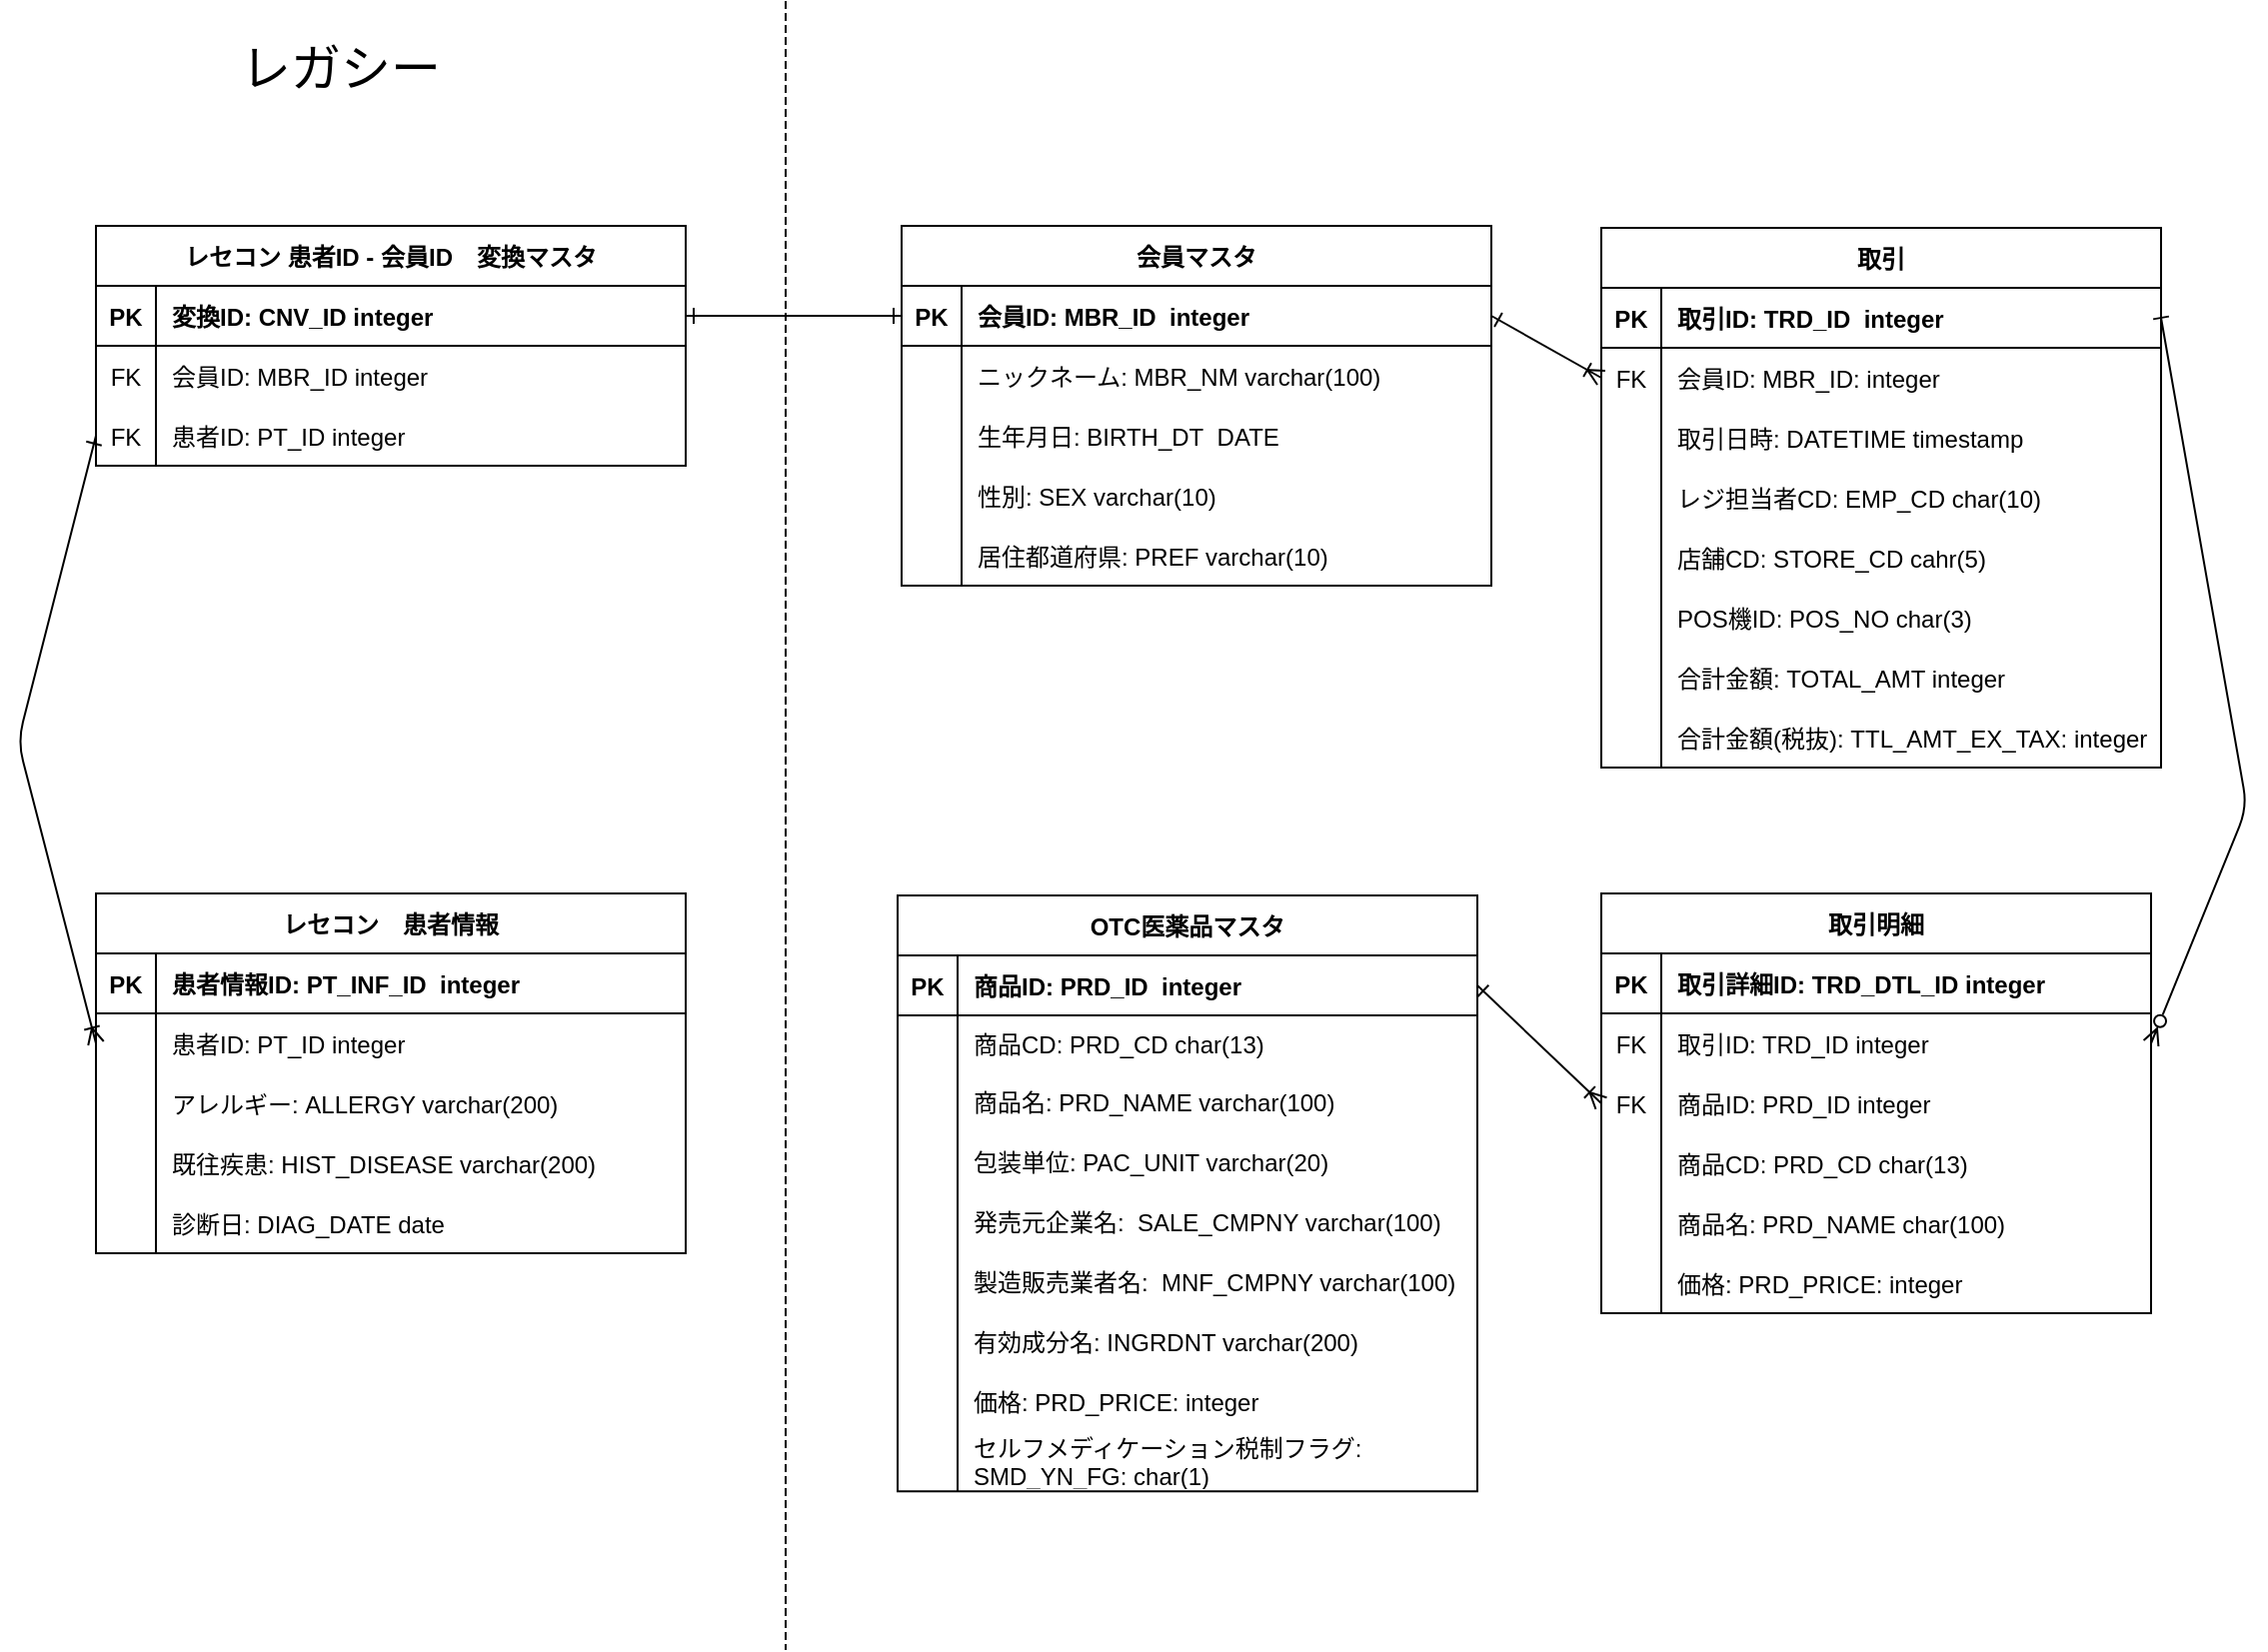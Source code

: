 <mxfile>
    <diagram id="PlhH3RMlu0XNPVwrK9qV" name="ER図">
        <mxGraphModel dx="1130" dy="776" grid="0" gridSize="10" guides="1" tooltips="1" connect="1" arrows="1" fold="1" page="1" pageScale="1" pageWidth="1169" pageHeight="827" background="none" math="0" shadow="0">
            <root>
                <mxCell id="0"/>
                <mxCell id="1" parent="0"/>
                <mxCell id="qXUN7F405TC24L3E_teb-355" value="会員マスタ" style="shape=table;startSize=30;container=1;collapsible=1;childLayout=tableLayout;fixedRows=1;rowLines=0;fontStyle=1;align=center;resizeLast=1;" parent="1" vertex="1">
                    <mxGeometry x="466" y="112" width="295" height="180" as="geometry"/>
                </mxCell>
                <mxCell id="qXUN7F405TC24L3E_teb-356" value="" style="shape=tableRow;horizontal=0;startSize=0;swimlaneHead=0;swimlaneBody=0;fillColor=none;collapsible=0;dropTarget=0;points=[[0,0.5],[1,0.5]];portConstraint=eastwest;top=0;left=0;right=0;bottom=1;" parent="qXUN7F405TC24L3E_teb-355" vertex="1">
                    <mxGeometry y="30" width="295" height="30" as="geometry"/>
                </mxCell>
                <mxCell id="qXUN7F405TC24L3E_teb-357" value="PK" style="shape=partialRectangle;connectable=0;fillColor=none;top=0;left=0;bottom=0;right=0;fontStyle=1;overflow=hidden;" parent="qXUN7F405TC24L3E_teb-356" vertex="1">
                    <mxGeometry width="30" height="30" as="geometry">
                        <mxRectangle width="30" height="30" as="alternateBounds"/>
                    </mxGeometry>
                </mxCell>
                <mxCell id="qXUN7F405TC24L3E_teb-358" value="会員ID: MBR_ID  integer" style="shape=partialRectangle;connectable=0;fillColor=none;top=0;left=0;bottom=0;right=0;align=left;spacingLeft=6;fontStyle=1;overflow=hidden;" parent="qXUN7F405TC24L3E_teb-356" vertex="1">
                    <mxGeometry x="30" width="265" height="30" as="geometry">
                        <mxRectangle width="265" height="30" as="alternateBounds"/>
                    </mxGeometry>
                </mxCell>
                <mxCell id="qXUN7F405TC24L3E_teb-359" value="" style="shape=tableRow;horizontal=0;startSize=0;swimlaneHead=0;swimlaneBody=0;fillColor=none;collapsible=0;dropTarget=0;points=[[0,0.5],[1,0.5]];portConstraint=eastwest;top=0;left=0;right=0;bottom=0;" parent="qXUN7F405TC24L3E_teb-355" vertex="1">
                    <mxGeometry y="60" width="295" height="30" as="geometry"/>
                </mxCell>
                <mxCell id="qXUN7F405TC24L3E_teb-360" value="" style="shape=partialRectangle;connectable=0;fillColor=none;top=0;left=0;bottom=0;right=0;editable=1;overflow=hidden;" parent="qXUN7F405TC24L3E_teb-359" vertex="1">
                    <mxGeometry width="30" height="30" as="geometry">
                        <mxRectangle width="30" height="30" as="alternateBounds"/>
                    </mxGeometry>
                </mxCell>
                <mxCell id="qXUN7F405TC24L3E_teb-361" value="ニックネーム: MBR_NM varchar(100)" style="shape=partialRectangle;connectable=0;fillColor=none;top=0;left=0;bottom=0;right=0;align=left;spacingLeft=6;overflow=hidden;" parent="qXUN7F405TC24L3E_teb-359" vertex="1">
                    <mxGeometry x="30" width="265" height="30" as="geometry">
                        <mxRectangle width="265" height="30" as="alternateBounds"/>
                    </mxGeometry>
                </mxCell>
                <mxCell id="qXUN7F405TC24L3E_teb-362" value="" style="shape=tableRow;horizontal=0;startSize=0;swimlaneHead=0;swimlaneBody=0;fillColor=none;collapsible=0;dropTarget=0;points=[[0,0.5],[1,0.5]];portConstraint=eastwest;top=0;left=0;right=0;bottom=0;" parent="qXUN7F405TC24L3E_teb-355" vertex="1">
                    <mxGeometry y="90" width="295" height="30" as="geometry"/>
                </mxCell>
                <mxCell id="qXUN7F405TC24L3E_teb-363" value="" style="shape=partialRectangle;connectable=0;fillColor=none;top=0;left=0;bottom=0;right=0;editable=1;overflow=hidden;" parent="qXUN7F405TC24L3E_teb-362" vertex="1">
                    <mxGeometry width="30" height="30" as="geometry">
                        <mxRectangle width="30" height="30" as="alternateBounds"/>
                    </mxGeometry>
                </mxCell>
                <mxCell id="qXUN7F405TC24L3E_teb-364" value="生年月日: BIRTH_DT  DATE" style="shape=partialRectangle;connectable=0;fillColor=none;top=0;left=0;bottom=0;right=0;align=left;spacingLeft=6;overflow=hidden;" parent="qXUN7F405TC24L3E_teb-362" vertex="1">
                    <mxGeometry x="30" width="265" height="30" as="geometry">
                        <mxRectangle width="265" height="30" as="alternateBounds"/>
                    </mxGeometry>
                </mxCell>
                <mxCell id="qXUN7F405TC24L3E_teb-365" value="" style="shape=tableRow;horizontal=0;startSize=0;swimlaneHead=0;swimlaneBody=0;fillColor=none;collapsible=0;dropTarget=0;points=[[0,0.5],[1,0.5]];portConstraint=eastwest;top=0;left=0;right=0;bottom=0;" parent="qXUN7F405TC24L3E_teb-355" vertex="1">
                    <mxGeometry y="120" width="295" height="30" as="geometry"/>
                </mxCell>
                <mxCell id="qXUN7F405TC24L3E_teb-366" value="" style="shape=partialRectangle;connectable=0;fillColor=none;top=0;left=0;bottom=0;right=0;editable=1;overflow=hidden;" parent="qXUN7F405TC24L3E_teb-365" vertex="1">
                    <mxGeometry width="30" height="30" as="geometry">
                        <mxRectangle width="30" height="30" as="alternateBounds"/>
                    </mxGeometry>
                </mxCell>
                <mxCell id="qXUN7F405TC24L3E_teb-367" value="性別: SEX varchar(10)" style="shape=partialRectangle;connectable=0;fillColor=none;top=0;left=0;bottom=0;right=0;align=left;spacingLeft=6;overflow=hidden;" parent="qXUN7F405TC24L3E_teb-365" vertex="1">
                    <mxGeometry x="30" width="265" height="30" as="geometry">
                        <mxRectangle width="265" height="30" as="alternateBounds"/>
                    </mxGeometry>
                </mxCell>
                <mxCell id="qXUN7F405TC24L3E_teb-368" value="" style="shape=tableRow;horizontal=0;startSize=0;swimlaneHead=0;swimlaneBody=0;fillColor=none;collapsible=0;dropTarget=0;points=[[0,0.5],[1,0.5]];portConstraint=eastwest;top=0;left=0;right=0;bottom=0;" parent="qXUN7F405TC24L3E_teb-355" vertex="1">
                    <mxGeometry y="150" width="295" height="30" as="geometry"/>
                </mxCell>
                <mxCell id="qXUN7F405TC24L3E_teb-369" value="" style="shape=partialRectangle;connectable=0;fillColor=none;top=0;left=0;bottom=0;right=0;editable=1;overflow=hidden;" parent="qXUN7F405TC24L3E_teb-368" vertex="1">
                    <mxGeometry width="30" height="30" as="geometry">
                        <mxRectangle width="30" height="30" as="alternateBounds"/>
                    </mxGeometry>
                </mxCell>
                <mxCell id="qXUN7F405TC24L3E_teb-370" value="居住都道府県: PREF varchar(10)" style="shape=partialRectangle;connectable=0;fillColor=none;top=0;left=0;bottom=0;right=0;align=left;spacingLeft=6;overflow=hidden;" parent="qXUN7F405TC24L3E_teb-368" vertex="1">
                    <mxGeometry x="30" width="265" height="30" as="geometry">
                        <mxRectangle width="265" height="30" as="alternateBounds"/>
                    </mxGeometry>
                </mxCell>
                <mxCell id="qXUN7F405TC24L3E_teb-377" value="OTC医薬品マスタ" style="shape=table;startSize=30;container=1;collapsible=1;childLayout=tableLayout;fixedRows=1;rowLines=0;fontStyle=1;align=center;resizeLast=1;" parent="1" vertex="1">
                    <mxGeometry x="464" y="447" width="290" height="298.16" as="geometry"/>
                </mxCell>
                <mxCell id="qXUN7F405TC24L3E_teb-378" value="" style="shape=tableRow;horizontal=0;startSize=0;swimlaneHead=0;swimlaneBody=0;fillColor=none;collapsible=0;dropTarget=0;points=[[0,0.5],[1,0.5]];portConstraint=eastwest;top=0;left=0;right=0;bottom=1;" parent="qXUN7F405TC24L3E_teb-377" vertex="1">
                    <mxGeometry y="30" width="290" height="30" as="geometry"/>
                </mxCell>
                <mxCell id="qXUN7F405TC24L3E_teb-379" value="PK" style="shape=partialRectangle;connectable=0;fillColor=none;top=0;left=0;bottom=0;right=0;fontStyle=1;overflow=hidden;" parent="qXUN7F405TC24L3E_teb-378" vertex="1">
                    <mxGeometry width="30" height="30" as="geometry">
                        <mxRectangle width="30" height="30" as="alternateBounds"/>
                    </mxGeometry>
                </mxCell>
                <mxCell id="qXUN7F405TC24L3E_teb-380" value="商品ID: PRD_ID  integer " style="shape=partialRectangle;connectable=0;fillColor=none;top=0;left=0;bottom=0;right=0;align=left;spacingLeft=6;fontStyle=1;overflow=hidden;" parent="qXUN7F405TC24L3E_teb-378" vertex="1">
                    <mxGeometry x="30" width="260" height="30" as="geometry">
                        <mxRectangle width="260" height="30" as="alternateBounds"/>
                    </mxGeometry>
                </mxCell>
                <mxCell id="qXUN7F405TC24L3E_teb-381" value="" style="shape=tableRow;horizontal=0;startSize=0;swimlaneHead=0;swimlaneBody=0;fillColor=none;collapsible=0;dropTarget=0;points=[[0,0.5],[1,0.5]];portConstraint=eastwest;top=0;left=0;right=0;bottom=0;" parent="qXUN7F405TC24L3E_teb-377" vertex="1">
                    <mxGeometry y="60" width="290" height="28" as="geometry"/>
                </mxCell>
                <mxCell id="qXUN7F405TC24L3E_teb-382" value="" style="shape=partialRectangle;connectable=0;fillColor=none;top=0;left=0;bottom=0;right=0;editable=1;overflow=hidden;" parent="qXUN7F405TC24L3E_teb-381" vertex="1">
                    <mxGeometry width="30" height="28" as="geometry">
                        <mxRectangle width="30" height="28" as="alternateBounds"/>
                    </mxGeometry>
                </mxCell>
                <mxCell id="qXUN7F405TC24L3E_teb-383" value="商品CD: PRD_CD char(13)  " style="shape=partialRectangle;connectable=0;fillColor=none;top=0;left=0;bottom=0;right=0;align=left;spacingLeft=6;overflow=hidden;" parent="qXUN7F405TC24L3E_teb-381" vertex="1">
                    <mxGeometry x="30" width="260" height="28" as="geometry">
                        <mxRectangle width="260" height="28" as="alternateBounds"/>
                    </mxGeometry>
                </mxCell>
                <mxCell id="qXUN7F405TC24L3E_teb-384" value="" style="shape=tableRow;horizontal=0;startSize=0;swimlaneHead=0;swimlaneBody=0;fillColor=none;collapsible=0;dropTarget=0;points=[[0,0.5],[1,0.5]];portConstraint=eastwest;top=0;left=0;right=0;bottom=0;" parent="qXUN7F405TC24L3E_teb-377" vertex="1">
                    <mxGeometry y="88" width="290" height="30" as="geometry"/>
                </mxCell>
                <mxCell id="qXUN7F405TC24L3E_teb-385" value="" style="shape=partialRectangle;connectable=0;fillColor=none;top=0;left=0;bottom=0;right=0;editable=1;overflow=hidden;" parent="qXUN7F405TC24L3E_teb-384" vertex="1">
                    <mxGeometry width="30" height="30" as="geometry">
                        <mxRectangle width="30" height="30" as="alternateBounds"/>
                    </mxGeometry>
                </mxCell>
                <mxCell id="qXUN7F405TC24L3E_teb-386" value="商品名: PRD_NAME varchar(100)" style="shape=partialRectangle;connectable=0;fillColor=none;top=0;left=0;bottom=0;right=0;align=left;spacingLeft=6;overflow=hidden;" parent="qXUN7F405TC24L3E_teb-384" vertex="1">
                    <mxGeometry x="30" width="260" height="30" as="geometry">
                        <mxRectangle width="260" height="30" as="alternateBounds"/>
                    </mxGeometry>
                </mxCell>
                <mxCell id="qXUN7F405TC24L3E_teb-387" value="" style="shape=tableRow;horizontal=0;startSize=0;swimlaneHead=0;swimlaneBody=0;fillColor=none;collapsible=0;dropTarget=0;points=[[0,0.5],[1,0.5]];portConstraint=eastwest;top=0;left=0;right=0;bottom=0;" parent="qXUN7F405TC24L3E_teb-377" vertex="1">
                    <mxGeometry y="118" width="290" height="30" as="geometry"/>
                </mxCell>
                <mxCell id="qXUN7F405TC24L3E_teb-388" value="" style="shape=partialRectangle;connectable=0;fillColor=none;top=0;left=0;bottom=0;right=0;editable=1;overflow=hidden;" parent="qXUN7F405TC24L3E_teb-387" vertex="1">
                    <mxGeometry width="30" height="30" as="geometry">
                        <mxRectangle width="30" height="30" as="alternateBounds"/>
                    </mxGeometry>
                </mxCell>
                <mxCell id="qXUN7F405TC24L3E_teb-389" value="包装単位: PAC_UNIT varchar(20)" style="shape=partialRectangle;connectable=0;fillColor=none;top=0;left=0;bottom=0;right=0;align=left;spacingLeft=6;overflow=hidden;" parent="qXUN7F405TC24L3E_teb-387" vertex="1">
                    <mxGeometry x="30" width="260" height="30" as="geometry">
                        <mxRectangle width="260" height="30" as="alternateBounds"/>
                    </mxGeometry>
                </mxCell>
                <mxCell id="qXUN7F405TC24L3E_teb-390" value="" style="shape=tableRow;horizontal=0;startSize=0;swimlaneHead=0;swimlaneBody=0;fillColor=none;collapsible=0;dropTarget=0;points=[[0,0.5],[1,0.5]];portConstraint=eastwest;top=0;left=0;right=0;bottom=0;" parent="qXUN7F405TC24L3E_teb-377" vertex="1">
                    <mxGeometry y="148" width="290" height="30" as="geometry"/>
                </mxCell>
                <mxCell id="qXUN7F405TC24L3E_teb-391" value="" style="shape=partialRectangle;connectable=0;fillColor=none;top=0;left=0;bottom=0;right=0;editable=1;overflow=hidden;" parent="qXUN7F405TC24L3E_teb-390" vertex="1">
                    <mxGeometry width="30" height="30" as="geometry">
                        <mxRectangle width="30" height="30" as="alternateBounds"/>
                    </mxGeometry>
                </mxCell>
                <mxCell id="qXUN7F405TC24L3E_teb-392" value="発売元企業名:  SALE_CMPNY varchar(100)" style="shape=partialRectangle;connectable=0;fillColor=none;top=0;left=0;bottom=0;right=0;align=left;spacingLeft=6;overflow=hidden;" parent="qXUN7F405TC24L3E_teb-390" vertex="1">
                    <mxGeometry x="30" width="260" height="30" as="geometry">
                        <mxRectangle width="260" height="30" as="alternateBounds"/>
                    </mxGeometry>
                </mxCell>
                <mxCell id="qXUN7F405TC24L3E_teb-393" value="" style="shape=tableRow;horizontal=0;startSize=0;swimlaneHead=0;swimlaneBody=0;fillColor=none;collapsible=0;dropTarget=0;points=[[0,0.5],[1,0.5]];portConstraint=eastwest;top=0;left=0;right=0;bottom=0;" parent="qXUN7F405TC24L3E_teb-377" vertex="1">
                    <mxGeometry y="178" width="290" height="30" as="geometry"/>
                </mxCell>
                <mxCell id="qXUN7F405TC24L3E_teb-394" value="" style="shape=partialRectangle;connectable=0;fillColor=none;top=0;left=0;bottom=0;right=0;editable=1;overflow=hidden;" parent="qXUN7F405TC24L3E_teb-393" vertex="1">
                    <mxGeometry width="30" height="30" as="geometry">
                        <mxRectangle width="30" height="30" as="alternateBounds"/>
                    </mxGeometry>
                </mxCell>
                <mxCell id="qXUN7F405TC24L3E_teb-395" value="製造販売業者名:  MNF_CMPNY varchar(100)" style="shape=partialRectangle;connectable=0;fillColor=none;top=0;left=0;bottom=0;right=0;align=left;spacingLeft=6;overflow=hidden;" parent="qXUN7F405TC24L3E_teb-393" vertex="1">
                    <mxGeometry x="30" width="260" height="30" as="geometry">
                        <mxRectangle width="260" height="30" as="alternateBounds"/>
                    </mxGeometry>
                </mxCell>
                <mxCell id="qXUN7F405TC24L3E_teb-396" value="" style="shape=tableRow;horizontal=0;startSize=0;swimlaneHead=0;swimlaneBody=0;fillColor=none;collapsible=0;dropTarget=0;points=[[0,0.5],[1,0.5]];portConstraint=eastwest;top=0;left=0;right=0;bottom=0;" parent="qXUN7F405TC24L3E_teb-377" vertex="1">
                    <mxGeometry y="208" width="290" height="30" as="geometry"/>
                </mxCell>
                <mxCell id="qXUN7F405TC24L3E_teb-397" value="" style="shape=partialRectangle;connectable=0;fillColor=none;top=0;left=0;bottom=0;right=0;editable=1;overflow=hidden;" parent="qXUN7F405TC24L3E_teb-396" vertex="1">
                    <mxGeometry width="30" height="30" as="geometry">
                        <mxRectangle width="30" height="30" as="alternateBounds"/>
                    </mxGeometry>
                </mxCell>
                <mxCell id="qXUN7F405TC24L3E_teb-398" value="有効成分名: INGRDNT varchar(200)" style="shape=partialRectangle;connectable=0;fillColor=none;top=0;left=0;bottom=0;right=0;align=left;spacingLeft=6;overflow=hidden;" parent="qXUN7F405TC24L3E_teb-396" vertex="1">
                    <mxGeometry x="30" width="260" height="30" as="geometry">
                        <mxRectangle width="260" height="30" as="alternateBounds"/>
                    </mxGeometry>
                </mxCell>
                <mxCell id="qXUN7F405TC24L3E_teb-399" value="" style="shape=tableRow;horizontal=0;startSize=0;swimlaneHead=0;swimlaneBody=0;fillColor=none;collapsible=0;dropTarget=0;points=[[0,0.5],[1,0.5]];portConstraint=eastwest;top=0;left=0;right=0;bottom=0;" parent="qXUN7F405TC24L3E_teb-377" vertex="1">
                    <mxGeometry y="238" width="290" height="30" as="geometry"/>
                </mxCell>
                <mxCell id="qXUN7F405TC24L3E_teb-400" value="" style="shape=partialRectangle;connectable=0;fillColor=none;top=0;left=0;bottom=0;right=0;editable=1;overflow=hidden;" parent="qXUN7F405TC24L3E_teb-399" vertex="1">
                    <mxGeometry width="30" height="30" as="geometry">
                        <mxRectangle width="30" height="30" as="alternateBounds"/>
                    </mxGeometry>
                </mxCell>
                <mxCell id="qXUN7F405TC24L3E_teb-401" value="価格: PRD_PRICE: integer" style="shape=partialRectangle;connectable=0;fillColor=none;top=0;left=0;bottom=0;right=0;align=left;spacingLeft=6;overflow=hidden;" parent="qXUN7F405TC24L3E_teb-399" vertex="1">
                    <mxGeometry x="30" width="260" height="30" as="geometry">
                        <mxRectangle width="260" height="30" as="alternateBounds"/>
                    </mxGeometry>
                </mxCell>
                <mxCell id="qXUN7F405TC24L3E_teb-402" value="" style="shape=tableRow;horizontal=0;startSize=0;swimlaneHead=0;swimlaneBody=0;fillColor=none;collapsible=0;dropTarget=0;points=[[0,0.5],[1,0.5]];portConstraint=eastwest;top=0;left=0;right=0;bottom=0;" parent="qXUN7F405TC24L3E_teb-377" vertex="1">
                    <mxGeometry y="268" width="290" height="30" as="geometry"/>
                </mxCell>
                <mxCell id="qXUN7F405TC24L3E_teb-403" value="" style="shape=partialRectangle;connectable=0;fillColor=none;top=0;left=0;bottom=0;right=0;editable=1;overflow=hidden;" parent="qXUN7F405TC24L3E_teb-402" vertex="1">
                    <mxGeometry width="30" height="30" as="geometry">
                        <mxRectangle width="30" height="30" as="alternateBounds"/>
                    </mxGeometry>
                </mxCell>
                <mxCell id="qXUN7F405TC24L3E_teb-404" value="セルフメディケーション税制フラグ:&#10;SMD_YN_FG: char(1)" style="shape=partialRectangle;connectable=0;fillColor=none;top=0;left=0;bottom=0;right=0;align=left;spacingLeft=6;overflow=hidden;" parent="qXUN7F405TC24L3E_teb-402" vertex="1">
                    <mxGeometry x="30" width="260" height="30" as="geometry">
                        <mxRectangle width="260" height="30" as="alternateBounds"/>
                    </mxGeometry>
                </mxCell>
                <mxCell id="qXUN7F405TC24L3E_teb-405" value="" style="endArrow=ERoneToMany;html=1;exitX=1;exitY=0.5;exitDx=0;exitDy=0;entryX=0;entryY=0.5;entryDx=0;entryDy=0;startArrow=ERone;startFill=0;endFill=0;" parent="1" source="qXUN7F405TC24L3E_teb-356" target="qXUN7F405TC24L3E_teb-411" edge="1">
                    <mxGeometry width="50" height="50" relative="1" as="geometry">
                        <mxPoint x="542" y="207" as="sourcePoint"/>
                        <mxPoint x="592" y="157" as="targetPoint"/>
                    </mxGeometry>
                </mxCell>
                <mxCell id="qXUN7F405TC24L3E_teb-406" value="" style="endArrow=ERzeroToMany;html=1;exitX=1;exitY=0.5;exitDx=0;exitDy=0;startArrow=baseDash;startFill=0;endFill=0;entryX=1;entryY=0.5;entryDx=0;entryDy=0;" parent="1" source="qXUN7F405TC24L3E_teb-408" target="qXUN7F405TC24L3E_teb-436" edge="1">
                    <mxGeometry width="50" height="50" relative="1" as="geometry">
                        <mxPoint x="385" y="164" as="sourcePoint"/>
                        <mxPoint x="485" y="419" as="targetPoint"/>
                        <Array as="points">
                            <mxPoint x="1139" y="403"/>
                        </Array>
                    </mxGeometry>
                </mxCell>
                <mxCell id="qXUN7F405TC24L3E_teb-407" value="取引" style="shape=table;startSize=30;container=1;collapsible=1;childLayout=tableLayout;fixedRows=1;rowLines=0;fontStyle=1;align=center;resizeLast=1;" parent="1" vertex="1">
                    <mxGeometry x="816" y="113" width="280" height="270" as="geometry"/>
                </mxCell>
                <mxCell id="qXUN7F405TC24L3E_teb-408" value="" style="shape=tableRow;horizontal=0;startSize=0;swimlaneHead=0;swimlaneBody=0;fillColor=none;collapsible=0;dropTarget=0;points=[[0,0.5],[1,0.5]];portConstraint=eastwest;top=0;left=0;right=0;bottom=1;" parent="qXUN7F405TC24L3E_teb-407" vertex="1">
                    <mxGeometry y="30" width="280" height="30" as="geometry"/>
                </mxCell>
                <mxCell id="qXUN7F405TC24L3E_teb-409" value="PK" style="shape=partialRectangle;connectable=0;fillColor=none;top=0;left=0;bottom=0;right=0;fontStyle=1;overflow=hidden;" parent="qXUN7F405TC24L3E_teb-408" vertex="1">
                    <mxGeometry width="30" height="30" as="geometry">
                        <mxRectangle width="30" height="30" as="alternateBounds"/>
                    </mxGeometry>
                </mxCell>
                <mxCell id="qXUN7F405TC24L3E_teb-410" value="取引ID: TRD_ID  integer" style="shape=partialRectangle;connectable=0;fillColor=none;top=0;left=0;bottom=0;right=0;align=left;spacingLeft=6;fontStyle=1;overflow=hidden;" parent="qXUN7F405TC24L3E_teb-408" vertex="1">
                    <mxGeometry x="30" width="250" height="30" as="geometry">
                        <mxRectangle width="250" height="30" as="alternateBounds"/>
                    </mxGeometry>
                </mxCell>
                <mxCell id="qXUN7F405TC24L3E_teb-411" value="" style="shape=tableRow;horizontal=0;startSize=0;swimlaneHead=0;swimlaneBody=0;fillColor=none;collapsible=0;dropTarget=0;points=[[0,0.5],[1,0.5]];portConstraint=eastwest;top=0;left=0;right=0;bottom=0;" parent="qXUN7F405TC24L3E_teb-407" vertex="1">
                    <mxGeometry y="60" width="280" height="30" as="geometry"/>
                </mxCell>
                <mxCell id="qXUN7F405TC24L3E_teb-412" value="FK" style="shape=partialRectangle;connectable=0;fillColor=none;top=0;left=0;bottom=0;right=0;editable=1;overflow=hidden;" parent="qXUN7F405TC24L3E_teb-411" vertex="1">
                    <mxGeometry width="30" height="30" as="geometry">
                        <mxRectangle width="30" height="30" as="alternateBounds"/>
                    </mxGeometry>
                </mxCell>
                <mxCell id="qXUN7F405TC24L3E_teb-413" value="会員ID: MBR_ID: integer" style="shape=partialRectangle;connectable=0;fillColor=none;top=0;left=0;bottom=0;right=0;align=left;spacingLeft=6;overflow=hidden;" parent="qXUN7F405TC24L3E_teb-411" vertex="1">
                    <mxGeometry x="30" width="250" height="30" as="geometry">
                        <mxRectangle width="250" height="30" as="alternateBounds"/>
                    </mxGeometry>
                </mxCell>
                <mxCell id="qXUN7F405TC24L3E_teb-414" value="" style="shape=tableRow;horizontal=0;startSize=0;swimlaneHead=0;swimlaneBody=0;fillColor=none;collapsible=0;dropTarget=0;points=[[0,0.5],[1,0.5]];portConstraint=eastwest;top=0;left=0;right=0;bottom=0;" parent="qXUN7F405TC24L3E_teb-407" vertex="1">
                    <mxGeometry y="90" width="280" height="30" as="geometry"/>
                </mxCell>
                <mxCell id="qXUN7F405TC24L3E_teb-415" value="" style="shape=partialRectangle;connectable=0;fillColor=none;top=0;left=0;bottom=0;right=0;editable=1;overflow=hidden;" parent="qXUN7F405TC24L3E_teb-414" vertex="1">
                    <mxGeometry width="30" height="30" as="geometry">
                        <mxRectangle width="30" height="30" as="alternateBounds"/>
                    </mxGeometry>
                </mxCell>
                <mxCell id="qXUN7F405TC24L3E_teb-416" value="取引日時: DATETIME timestamp" style="shape=partialRectangle;connectable=0;fillColor=none;top=0;left=0;bottom=0;right=0;align=left;spacingLeft=6;overflow=hidden;" parent="qXUN7F405TC24L3E_teb-414" vertex="1">
                    <mxGeometry x="30" width="250" height="30" as="geometry">
                        <mxRectangle width="250" height="30" as="alternateBounds"/>
                    </mxGeometry>
                </mxCell>
                <mxCell id="qXUN7F405TC24L3E_teb-417" value="" style="shape=tableRow;horizontal=0;startSize=0;swimlaneHead=0;swimlaneBody=0;fillColor=none;collapsible=0;dropTarget=0;points=[[0,0.5],[1,0.5]];portConstraint=eastwest;top=0;left=0;right=0;bottom=0;" parent="qXUN7F405TC24L3E_teb-407" vertex="1">
                    <mxGeometry y="120" width="280" height="30" as="geometry"/>
                </mxCell>
                <mxCell id="qXUN7F405TC24L3E_teb-418" value="" style="shape=partialRectangle;connectable=0;fillColor=none;top=0;left=0;bottom=0;right=0;editable=1;overflow=hidden;" parent="qXUN7F405TC24L3E_teb-417" vertex="1">
                    <mxGeometry width="30" height="30" as="geometry">
                        <mxRectangle width="30" height="30" as="alternateBounds"/>
                    </mxGeometry>
                </mxCell>
                <mxCell id="qXUN7F405TC24L3E_teb-419" value="レジ担当者CD: EMP_CD char(10)" style="shape=partialRectangle;connectable=0;fillColor=none;top=0;left=0;bottom=0;right=0;align=left;spacingLeft=6;overflow=hidden;" parent="qXUN7F405TC24L3E_teb-417" vertex="1">
                    <mxGeometry x="30" width="250" height="30" as="geometry">
                        <mxRectangle width="250" height="30" as="alternateBounds"/>
                    </mxGeometry>
                </mxCell>
                <mxCell id="qXUN7F405TC24L3E_teb-420" value="" style="shape=tableRow;horizontal=0;startSize=0;swimlaneHead=0;swimlaneBody=0;fillColor=none;collapsible=0;dropTarget=0;points=[[0,0.5],[1,0.5]];portConstraint=eastwest;top=0;left=0;right=0;bottom=0;" parent="qXUN7F405TC24L3E_teb-407" vertex="1">
                    <mxGeometry y="150" width="280" height="30" as="geometry"/>
                </mxCell>
                <mxCell id="qXUN7F405TC24L3E_teb-421" value="" style="shape=partialRectangle;connectable=0;fillColor=none;top=0;left=0;bottom=0;right=0;editable=1;overflow=hidden;" parent="qXUN7F405TC24L3E_teb-420" vertex="1">
                    <mxGeometry width="30" height="30" as="geometry">
                        <mxRectangle width="30" height="30" as="alternateBounds"/>
                    </mxGeometry>
                </mxCell>
                <mxCell id="qXUN7F405TC24L3E_teb-422" value="店舗CD: STORE_CD cahr(5)" style="shape=partialRectangle;connectable=0;fillColor=none;top=0;left=0;bottom=0;right=0;align=left;spacingLeft=6;overflow=hidden;" parent="qXUN7F405TC24L3E_teb-420" vertex="1">
                    <mxGeometry x="30" width="250" height="30" as="geometry">
                        <mxRectangle width="250" height="30" as="alternateBounds"/>
                    </mxGeometry>
                </mxCell>
                <mxCell id="qXUN7F405TC24L3E_teb-423" value="" style="shape=tableRow;horizontal=0;startSize=0;swimlaneHead=0;swimlaneBody=0;fillColor=none;collapsible=0;dropTarget=0;points=[[0,0.5],[1,0.5]];portConstraint=eastwest;top=0;left=0;right=0;bottom=0;" parent="qXUN7F405TC24L3E_teb-407" vertex="1">
                    <mxGeometry y="180" width="280" height="30" as="geometry"/>
                </mxCell>
                <mxCell id="qXUN7F405TC24L3E_teb-424" value="" style="shape=partialRectangle;connectable=0;fillColor=none;top=0;left=0;bottom=0;right=0;editable=1;overflow=hidden;" parent="qXUN7F405TC24L3E_teb-423" vertex="1">
                    <mxGeometry width="30" height="30" as="geometry">
                        <mxRectangle width="30" height="30" as="alternateBounds"/>
                    </mxGeometry>
                </mxCell>
                <mxCell id="qXUN7F405TC24L3E_teb-425" value="POS機ID: POS_NO char(3)" style="shape=partialRectangle;connectable=0;fillColor=none;top=0;left=0;bottom=0;right=0;align=left;spacingLeft=6;overflow=hidden;" parent="qXUN7F405TC24L3E_teb-423" vertex="1">
                    <mxGeometry x="30" width="250" height="30" as="geometry">
                        <mxRectangle width="250" height="30" as="alternateBounds"/>
                    </mxGeometry>
                </mxCell>
                <mxCell id="qXUN7F405TC24L3E_teb-426" value="" style="shape=tableRow;horizontal=0;startSize=0;swimlaneHead=0;swimlaneBody=0;fillColor=none;collapsible=0;dropTarget=0;points=[[0,0.5],[1,0.5]];portConstraint=eastwest;top=0;left=0;right=0;bottom=0;" parent="qXUN7F405TC24L3E_teb-407" vertex="1">
                    <mxGeometry y="210" width="280" height="30" as="geometry"/>
                </mxCell>
                <mxCell id="qXUN7F405TC24L3E_teb-427" value="" style="shape=partialRectangle;connectable=0;fillColor=none;top=0;left=0;bottom=0;right=0;editable=1;overflow=hidden;" parent="qXUN7F405TC24L3E_teb-426" vertex="1">
                    <mxGeometry width="30" height="30" as="geometry">
                        <mxRectangle width="30" height="30" as="alternateBounds"/>
                    </mxGeometry>
                </mxCell>
                <mxCell id="qXUN7F405TC24L3E_teb-428" value="合計金額: TOTAL_AMT integer" style="shape=partialRectangle;connectable=0;fillColor=none;top=0;left=0;bottom=0;right=0;align=left;spacingLeft=6;overflow=hidden;" parent="qXUN7F405TC24L3E_teb-426" vertex="1">
                    <mxGeometry x="30" width="250" height="30" as="geometry">
                        <mxRectangle width="250" height="30" as="alternateBounds"/>
                    </mxGeometry>
                </mxCell>
                <mxCell id="qXUN7F405TC24L3E_teb-429" value="" style="shape=tableRow;horizontal=0;startSize=0;swimlaneHead=0;swimlaneBody=0;fillColor=none;collapsible=0;dropTarget=0;points=[[0,0.5],[1,0.5]];portConstraint=eastwest;top=0;left=0;right=0;bottom=0;" parent="qXUN7F405TC24L3E_teb-407" vertex="1">
                    <mxGeometry y="240" width="280" height="30" as="geometry"/>
                </mxCell>
                <mxCell id="qXUN7F405TC24L3E_teb-430" value="" style="shape=partialRectangle;connectable=0;fillColor=none;top=0;left=0;bottom=0;right=0;editable=1;overflow=hidden;" parent="qXUN7F405TC24L3E_teb-429" vertex="1">
                    <mxGeometry width="30" height="30" as="geometry">
                        <mxRectangle width="30" height="30" as="alternateBounds"/>
                    </mxGeometry>
                </mxCell>
                <mxCell id="qXUN7F405TC24L3E_teb-431" value="合計金額(税抜): TTL_AMT_EX_TAX: integer" style="shape=partialRectangle;connectable=0;fillColor=none;top=0;left=0;bottom=0;right=0;align=left;spacingLeft=6;overflow=hidden;" parent="qXUN7F405TC24L3E_teb-429" vertex="1">
                    <mxGeometry x="30" width="250" height="30" as="geometry">
                        <mxRectangle width="250" height="30" as="alternateBounds"/>
                    </mxGeometry>
                </mxCell>
                <mxCell id="qXUN7F405TC24L3E_teb-432" value="取引明細" style="shape=table;startSize=30;container=1;collapsible=1;childLayout=tableLayout;fixedRows=1;rowLines=0;fontStyle=1;align=center;resizeLast=1;" parent="1" vertex="1">
                    <mxGeometry x="816" y="446" width="275" height="210" as="geometry"/>
                </mxCell>
                <mxCell id="qXUN7F405TC24L3E_teb-433" value="" style="shape=tableRow;horizontal=0;startSize=0;swimlaneHead=0;swimlaneBody=0;fillColor=none;collapsible=0;dropTarget=0;points=[[0,0.5],[1,0.5]];portConstraint=eastwest;top=0;left=0;right=0;bottom=1;" parent="qXUN7F405TC24L3E_teb-432" vertex="1">
                    <mxGeometry y="30" width="275" height="30" as="geometry"/>
                </mxCell>
                <mxCell id="qXUN7F405TC24L3E_teb-434" value="PK" style="shape=partialRectangle;connectable=0;fillColor=none;top=0;left=0;bottom=0;right=0;fontStyle=1;overflow=hidden;" parent="qXUN7F405TC24L3E_teb-433" vertex="1">
                    <mxGeometry width="30" height="30" as="geometry">
                        <mxRectangle width="30" height="30" as="alternateBounds"/>
                    </mxGeometry>
                </mxCell>
                <mxCell id="qXUN7F405TC24L3E_teb-435" value="取引詳細ID: TRD_DTL_ID integer" style="shape=partialRectangle;connectable=0;fillColor=none;top=0;left=0;bottom=0;right=0;align=left;spacingLeft=6;fontStyle=1;overflow=hidden;" parent="qXUN7F405TC24L3E_teb-433" vertex="1">
                    <mxGeometry x="30" width="245" height="30" as="geometry">
                        <mxRectangle width="245" height="30" as="alternateBounds"/>
                    </mxGeometry>
                </mxCell>
                <mxCell id="qXUN7F405TC24L3E_teb-436" value="" style="shape=tableRow;horizontal=0;startSize=0;swimlaneHead=0;swimlaneBody=0;fillColor=none;collapsible=0;dropTarget=0;points=[[0,0.5],[1,0.5]];portConstraint=eastwest;top=0;left=0;right=0;bottom=0;" parent="qXUN7F405TC24L3E_teb-432" vertex="1">
                    <mxGeometry y="60" width="275" height="30" as="geometry"/>
                </mxCell>
                <mxCell id="qXUN7F405TC24L3E_teb-437" value="FK" style="shape=partialRectangle;connectable=0;fillColor=none;top=0;left=0;bottom=0;right=0;editable=1;overflow=hidden;" parent="qXUN7F405TC24L3E_teb-436" vertex="1">
                    <mxGeometry width="30" height="30" as="geometry">
                        <mxRectangle width="30" height="30" as="alternateBounds"/>
                    </mxGeometry>
                </mxCell>
                <mxCell id="qXUN7F405TC24L3E_teb-438" value="取引ID: TRD_ID integer" style="shape=partialRectangle;connectable=0;fillColor=none;top=0;left=0;bottom=0;right=0;align=left;spacingLeft=6;overflow=hidden;" parent="qXUN7F405TC24L3E_teb-436" vertex="1">
                    <mxGeometry x="30" width="245" height="30" as="geometry">
                        <mxRectangle width="245" height="30" as="alternateBounds"/>
                    </mxGeometry>
                </mxCell>
                <mxCell id="qXUN7F405TC24L3E_teb-439" value="" style="shape=tableRow;horizontal=0;startSize=0;swimlaneHead=0;swimlaneBody=0;fillColor=none;collapsible=0;dropTarget=0;points=[[0,0.5],[1,0.5]];portConstraint=eastwest;top=0;left=0;right=0;bottom=0;" parent="qXUN7F405TC24L3E_teb-432" vertex="1">
                    <mxGeometry y="90" width="275" height="30" as="geometry"/>
                </mxCell>
                <mxCell id="qXUN7F405TC24L3E_teb-440" value="FK" style="shape=partialRectangle;connectable=0;fillColor=none;top=0;left=0;bottom=0;right=0;editable=1;overflow=hidden;" parent="qXUN7F405TC24L3E_teb-439" vertex="1">
                    <mxGeometry width="30" height="30" as="geometry">
                        <mxRectangle width="30" height="30" as="alternateBounds"/>
                    </mxGeometry>
                </mxCell>
                <mxCell id="qXUN7F405TC24L3E_teb-441" value="商品ID: PRD_ID integer" style="shape=partialRectangle;connectable=0;fillColor=none;top=0;left=0;bottom=0;right=0;align=left;spacingLeft=6;overflow=hidden;" parent="qXUN7F405TC24L3E_teb-439" vertex="1">
                    <mxGeometry x="30" width="245" height="30" as="geometry">
                        <mxRectangle width="245" height="30" as="alternateBounds"/>
                    </mxGeometry>
                </mxCell>
                <mxCell id="qXUN7F405TC24L3E_teb-442" value="" style="shape=tableRow;horizontal=0;startSize=0;swimlaneHead=0;swimlaneBody=0;fillColor=none;collapsible=0;dropTarget=0;points=[[0,0.5],[1,0.5]];portConstraint=eastwest;top=0;left=0;right=0;bottom=0;" parent="qXUN7F405TC24L3E_teb-432" vertex="1">
                    <mxGeometry y="120" width="275" height="30" as="geometry"/>
                </mxCell>
                <mxCell id="qXUN7F405TC24L3E_teb-443" value="" style="shape=partialRectangle;connectable=0;fillColor=none;top=0;left=0;bottom=0;right=0;editable=1;overflow=hidden;" parent="qXUN7F405TC24L3E_teb-442" vertex="1">
                    <mxGeometry width="30" height="30" as="geometry">
                        <mxRectangle width="30" height="30" as="alternateBounds"/>
                    </mxGeometry>
                </mxCell>
                <mxCell id="qXUN7F405TC24L3E_teb-444" value="商品CD: PRD_CD char(13)" style="shape=partialRectangle;connectable=0;fillColor=none;top=0;left=0;bottom=0;right=0;align=left;spacingLeft=6;overflow=hidden;" parent="qXUN7F405TC24L3E_teb-442" vertex="1">
                    <mxGeometry x="30" width="245" height="30" as="geometry">
                        <mxRectangle width="245" height="30" as="alternateBounds"/>
                    </mxGeometry>
                </mxCell>
                <mxCell id="qXUN7F405TC24L3E_teb-445" value="" style="shape=tableRow;horizontal=0;startSize=0;swimlaneHead=0;swimlaneBody=0;fillColor=none;collapsible=0;dropTarget=0;points=[[0,0.5],[1,0.5]];portConstraint=eastwest;top=0;left=0;right=0;bottom=0;" parent="qXUN7F405TC24L3E_teb-432" vertex="1">
                    <mxGeometry y="150" width="275" height="30" as="geometry"/>
                </mxCell>
                <mxCell id="qXUN7F405TC24L3E_teb-446" value="" style="shape=partialRectangle;connectable=0;fillColor=none;top=0;left=0;bottom=0;right=0;editable=1;overflow=hidden;" parent="qXUN7F405TC24L3E_teb-445" vertex="1">
                    <mxGeometry width="30" height="30" as="geometry">
                        <mxRectangle width="30" height="30" as="alternateBounds"/>
                    </mxGeometry>
                </mxCell>
                <mxCell id="qXUN7F405TC24L3E_teb-447" value="商品名: PRD_NAME char(100)" style="shape=partialRectangle;connectable=0;fillColor=none;top=0;left=0;bottom=0;right=0;align=left;spacingLeft=6;overflow=hidden;" parent="qXUN7F405TC24L3E_teb-445" vertex="1">
                    <mxGeometry x="30" width="245" height="30" as="geometry">
                        <mxRectangle width="245" height="30" as="alternateBounds"/>
                    </mxGeometry>
                </mxCell>
                <mxCell id="qXUN7F405TC24L3E_teb-448" value="" style="shape=tableRow;horizontal=0;startSize=0;swimlaneHead=0;swimlaneBody=0;fillColor=none;collapsible=0;dropTarget=0;points=[[0,0.5],[1,0.5]];portConstraint=eastwest;top=0;left=0;right=0;bottom=0;" parent="qXUN7F405TC24L3E_teb-432" vertex="1">
                    <mxGeometry y="180" width="275" height="30" as="geometry"/>
                </mxCell>
                <mxCell id="qXUN7F405TC24L3E_teb-449" value="" style="shape=partialRectangle;connectable=0;fillColor=none;top=0;left=0;bottom=0;right=0;editable=1;overflow=hidden;" parent="qXUN7F405TC24L3E_teb-448" vertex="1">
                    <mxGeometry width="30" height="30" as="geometry">
                        <mxRectangle width="30" height="30" as="alternateBounds"/>
                    </mxGeometry>
                </mxCell>
                <mxCell id="qXUN7F405TC24L3E_teb-450" value="価格: PRD_PRICE: integer" style="shape=partialRectangle;connectable=0;fillColor=none;top=0;left=0;bottom=0;right=0;align=left;spacingLeft=6;overflow=hidden;" parent="qXUN7F405TC24L3E_teb-448" vertex="1">
                    <mxGeometry x="30" width="245" height="30" as="geometry">
                        <mxRectangle width="245" height="30" as="alternateBounds"/>
                    </mxGeometry>
                </mxCell>
                <mxCell id="qXUN7F405TC24L3E_teb-454" value="" style="endArrow=ERone;html=1;startArrow=ERoneToMany;startFill=0;endFill=0;exitX=0;exitY=0.5;exitDx=0;exitDy=0;entryX=1;entryY=0.5;entryDx=0;entryDy=0;" parent="1" source="qXUN7F405TC24L3E_teb-439" target="qXUN7F405TC24L3E_teb-378" edge="1">
                    <mxGeometry width="50" height="50" relative="1" as="geometry">
                        <mxPoint x="1550" y="134" as="sourcePoint"/>
                        <mxPoint x="1430" y="204" as="targetPoint"/>
                    </mxGeometry>
                </mxCell>
                <mxCell id="qXUN7F405TC24L3E_teb-455" value="" style="shape=tableRow;horizontal=0;startSize=0;swimlaneHead=0;swimlaneBody=0;fillColor=none;collapsible=0;dropTarget=0;points=[[0,0.5],[1,0.5]];portConstraint=eastwest;top=0;left=0;right=0;bottom=0;" parent="1" vertex="1">
                    <mxGeometry x="903" y="406" width="180" height="30" as="geometry"/>
                </mxCell>
                <mxCell id="qXUN7F405TC24L3E_teb-457" value="レセコン　患者情報" style="shape=table;startSize=30;container=1;collapsible=1;childLayout=tableLayout;fixedRows=1;rowLines=0;fontStyle=1;align=center;resizeLast=1;" parent="1" vertex="1">
                    <mxGeometry x="63" y="446" width="295" height="180" as="geometry"/>
                </mxCell>
                <mxCell id="qXUN7F405TC24L3E_teb-458" value="" style="shape=tableRow;horizontal=0;startSize=0;swimlaneHead=0;swimlaneBody=0;fillColor=none;collapsible=0;dropTarget=0;points=[[0,0.5],[1,0.5]];portConstraint=eastwest;top=0;left=0;right=0;bottom=1;" parent="qXUN7F405TC24L3E_teb-457" vertex="1">
                    <mxGeometry y="30" width="295" height="30" as="geometry"/>
                </mxCell>
                <mxCell id="qXUN7F405TC24L3E_teb-459" value="PK" style="shape=partialRectangle;connectable=0;fillColor=none;top=0;left=0;bottom=0;right=0;fontStyle=1;overflow=hidden;" parent="qXUN7F405TC24L3E_teb-458" vertex="1">
                    <mxGeometry width="30" height="30" as="geometry">
                        <mxRectangle width="30" height="30" as="alternateBounds"/>
                    </mxGeometry>
                </mxCell>
                <mxCell id="qXUN7F405TC24L3E_teb-460" value="患者情報ID: PT_INF_ID  integer" style="shape=partialRectangle;connectable=0;fillColor=none;top=0;left=0;bottom=0;right=0;align=left;spacingLeft=6;fontStyle=1;overflow=hidden;" parent="qXUN7F405TC24L3E_teb-458" vertex="1">
                    <mxGeometry x="30" width="265" height="30" as="geometry">
                        <mxRectangle width="265" height="30" as="alternateBounds"/>
                    </mxGeometry>
                </mxCell>
                <mxCell id="qXUN7F405TC24L3E_teb-503" value="" style="shape=tableRow;horizontal=0;startSize=0;swimlaneHead=0;swimlaneBody=0;fillColor=none;collapsible=0;dropTarget=0;points=[[0,0.5],[1,0.5]];portConstraint=eastwest;top=0;left=0;right=0;bottom=0;" parent="qXUN7F405TC24L3E_teb-457" vertex="1">
                    <mxGeometry y="60" width="295" height="30" as="geometry"/>
                </mxCell>
                <mxCell id="qXUN7F405TC24L3E_teb-504" value="" style="shape=partialRectangle;connectable=0;fillColor=none;top=0;left=0;bottom=0;right=0;editable=1;overflow=hidden;" parent="qXUN7F405TC24L3E_teb-503" vertex="1">
                    <mxGeometry width="30" height="30" as="geometry">
                        <mxRectangle width="30" height="30" as="alternateBounds"/>
                    </mxGeometry>
                </mxCell>
                <mxCell id="qXUN7F405TC24L3E_teb-505" value="患者ID: PT_ID integer" style="shape=partialRectangle;connectable=0;fillColor=none;top=0;left=0;bottom=0;right=0;align=left;spacingLeft=6;overflow=hidden;" parent="qXUN7F405TC24L3E_teb-503" vertex="1">
                    <mxGeometry x="30" width="265" height="30" as="geometry">
                        <mxRectangle width="265" height="30" as="alternateBounds"/>
                    </mxGeometry>
                </mxCell>
                <mxCell id="qXUN7F405TC24L3E_teb-461" value="" style="shape=tableRow;horizontal=0;startSize=0;swimlaneHead=0;swimlaneBody=0;fillColor=none;collapsible=0;dropTarget=0;points=[[0,0.5],[1,0.5]];portConstraint=eastwest;top=0;left=0;right=0;bottom=0;" parent="qXUN7F405TC24L3E_teb-457" vertex="1">
                    <mxGeometry y="90" width="295" height="30" as="geometry"/>
                </mxCell>
                <mxCell id="qXUN7F405TC24L3E_teb-462" value="" style="shape=partialRectangle;connectable=0;fillColor=none;top=0;left=0;bottom=0;right=0;editable=1;overflow=hidden;" parent="qXUN7F405TC24L3E_teb-461" vertex="1">
                    <mxGeometry width="30" height="30" as="geometry">
                        <mxRectangle width="30" height="30" as="alternateBounds"/>
                    </mxGeometry>
                </mxCell>
                <mxCell id="qXUN7F405TC24L3E_teb-463" value="アレルギー: ALLERGY varchar(200)" style="shape=partialRectangle;connectable=0;fillColor=none;top=0;left=0;bottom=0;right=0;align=left;spacingLeft=6;overflow=hidden;" parent="qXUN7F405TC24L3E_teb-461" vertex="1">
                    <mxGeometry x="30" width="265" height="30" as="geometry">
                        <mxRectangle width="265" height="30" as="alternateBounds"/>
                    </mxGeometry>
                </mxCell>
                <mxCell id="qXUN7F405TC24L3E_teb-464" value="" style="shape=tableRow;horizontal=0;startSize=0;swimlaneHead=0;swimlaneBody=0;fillColor=none;collapsible=0;dropTarget=0;points=[[0,0.5],[1,0.5]];portConstraint=eastwest;top=0;left=0;right=0;bottom=0;" parent="qXUN7F405TC24L3E_teb-457" vertex="1">
                    <mxGeometry y="120" width="295" height="30" as="geometry"/>
                </mxCell>
                <mxCell id="qXUN7F405TC24L3E_teb-465" value="" style="shape=partialRectangle;connectable=0;fillColor=none;top=0;left=0;bottom=0;right=0;editable=1;overflow=hidden;" parent="qXUN7F405TC24L3E_teb-464" vertex="1">
                    <mxGeometry width="30" height="30" as="geometry">
                        <mxRectangle width="30" height="30" as="alternateBounds"/>
                    </mxGeometry>
                </mxCell>
                <mxCell id="qXUN7F405TC24L3E_teb-466" value="既往疾患: HIST_DISEASE varchar(200)" style="shape=partialRectangle;connectable=0;fillColor=none;top=0;left=0;bottom=0;right=0;align=left;spacingLeft=6;overflow=hidden;" parent="qXUN7F405TC24L3E_teb-464" vertex="1">
                    <mxGeometry x="30" width="265" height="30" as="geometry">
                        <mxRectangle width="265" height="30" as="alternateBounds"/>
                    </mxGeometry>
                </mxCell>
                <mxCell id="qXUN7F405TC24L3E_teb-467" value="" style="shape=tableRow;horizontal=0;startSize=0;swimlaneHead=0;swimlaneBody=0;fillColor=none;collapsible=0;dropTarget=0;points=[[0,0.5],[1,0.5]];portConstraint=eastwest;top=0;left=0;right=0;bottom=0;" parent="qXUN7F405TC24L3E_teb-457" vertex="1">
                    <mxGeometry y="150" width="295" height="30" as="geometry"/>
                </mxCell>
                <mxCell id="qXUN7F405TC24L3E_teb-468" value="" style="shape=partialRectangle;connectable=0;fillColor=none;top=0;left=0;bottom=0;right=0;editable=1;overflow=hidden;" parent="qXUN7F405TC24L3E_teb-467" vertex="1">
                    <mxGeometry width="30" height="30" as="geometry">
                        <mxRectangle width="30" height="30" as="alternateBounds"/>
                    </mxGeometry>
                </mxCell>
                <mxCell id="qXUN7F405TC24L3E_teb-469" value="診断日: DIAG_DATE date" style="shape=partialRectangle;connectable=0;fillColor=none;top=0;left=0;bottom=0;right=0;align=left;spacingLeft=6;overflow=hidden;" parent="qXUN7F405TC24L3E_teb-467" vertex="1">
                    <mxGeometry x="30" width="265" height="30" as="geometry">
                        <mxRectangle width="265" height="30" as="alternateBounds"/>
                    </mxGeometry>
                </mxCell>
                <mxCell id="qXUN7F405TC24L3E_teb-474" value="" style="shape=partialRectangle;fillColor=none;align=left;verticalAlign=middle;strokeColor=none;spacingLeft=34;rotatable=0;points=[[0,0.5],[1,0.5]];portConstraint=eastwest;dropTarget=0;" parent="1" vertex="1">
                    <mxGeometry x="396" width="36" height="824" as="geometry"/>
                </mxCell>
                <mxCell id="qXUN7F405TC24L3E_teb-475" value="" style="shape=partialRectangle;top=0;left=0;bottom=0;fillColor=none;stokeWidth=1;dashed=1;align=left;verticalAlign=middle;spacingLeft=4;spacingRight=4;overflow=hidden;rotatable=0;points=[];portConstraint=eastwest;part=1;" parent="qXUN7F405TC24L3E_teb-474" vertex="1" connectable="0">
                    <mxGeometry width="12" height="824" as="geometry"/>
                </mxCell>
                <mxCell id="qXUN7F405TC24L3E_teb-476" value="レガシー" style="text;strokeColor=none;align=center;fillColor=none;html=1;verticalAlign=middle;whiteSpace=wrap;rounded=0;fontSize=25;" parent="1" vertex="1">
                    <mxGeometry x="119.0" y="17.0" width="133.24" height="30" as="geometry"/>
                </mxCell>
                <mxCell id="qXUN7F405TC24L3E_teb-477" value="レセコン 患者ID - 会員ID　変換マスタ" style="shape=table;startSize=30;container=1;collapsible=1;childLayout=tableLayout;fixedRows=1;rowLines=0;fontStyle=1;align=center;resizeLast=1;" parent="1" vertex="1">
                    <mxGeometry x="63" y="112" width="295" height="120" as="geometry"/>
                </mxCell>
                <mxCell id="qXUN7F405TC24L3E_teb-478" value="" style="shape=tableRow;horizontal=0;startSize=0;swimlaneHead=0;swimlaneBody=0;fillColor=none;collapsible=0;dropTarget=0;points=[[0,0.5],[1,0.5]];portConstraint=eastwest;top=0;left=0;right=0;bottom=1;" parent="qXUN7F405TC24L3E_teb-477" vertex="1">
                    <mxGeometry y="30" width="295" height="30" as="geometry"/>
                </mxCell>
                <mxCell id="qXUN7F405TC24L3E_teb-479" value="PK" style="shape=partialRectangle;connectable=0;fillColor=none;top=0;left=0;bottom=0;right=0;fontStyle=1;overflow=hidden;" parent="qXUN7F405TC24L3E_teb-478" vertex="1">
                    <mxGeometry width="30" height="30" as="geometry">
                        <mxRectangle width="30" height="30" as="alternateBounds"/>
                    </mxGeometry>
                </mxCell>
                <mxCell id="qXUN7F405TC24L3E_teb-480" value="変換ID: CNV_ID integer" style="shape=partialRectangle;connectable=0;fillColor=none;top=0;left=0;bottom=0;right=0;align=left;spacingLeft=6;fontStyle=1;overflow=hidden;" parent="qXUN7F405TC24L3E_teb-478" vertex="1">
                    <mxGeometry x="30" width="265" height="30" as="geometry">
                        <mxRectangle width="265" height="30" as="alternateBounds"/>
                    </mxGeometry>
                </mxCell>
                <mxCell id="qXUN7F405TC24L3E_teb-481" value="" style="shape=tableRow;horizontal=0;startSize=0;swimlaneHead=0;swimlaneBody=0;fillColor=none;collapsible=0;dropTarget=0;points=[[0,0.5],[1,0.5]];portConstraint=eastwest;top=0;left=0;right=0;bottom=0;" parent="qXUN7F405TC24L3E_teb-477" vertex="1">
                    <mxGeometry y="60" width="295" height="30" as="geometry"/>
                </mxCell>
                <mxCell id="qXUN7F405TC24L3E_teb-482" value="FK" style="shape=partialRectangle;connectable=0;fillColor=none;top=0;left=0;bottom=0;right=0;editable=1;overflow=hidden;" parent="qXUN7F405TC24L3E_teb-481" vertex="1">
                    <mxGeometry width="30" height="30" as="geometry">
                        <mxRectangle width="30" height="30" as="alternateBounds"/>
                    </mxGeometry>
                </mxCell>
                <mxCell id="qXUN7F405TC24L3E_teb-483" value="会員ID: MBR_ID integer" style="shape=partialRectangle;connectable=0;fillColor=none;top=0;left=0;bottom=0;right=0;align=left;spacingLeft=6;overflow=hidden;" parent="qXUN7F405TC24L3E_teb-481" vertex="1">
                    <mxGeometry x="30" width="265" height="30" as="geometry">
                        <mxRectangle width="265" height="30" as="alternateBounds"/>
                    </mxGeometry>
                </mxCell>
                <mxCell id="qXUN7F405TC24L3E_teb-484" value="" style="shape=tableRow;horizontal=0;startSize=0;swimlaneHead=0;swimlaneBody=0;fillColor=none;collapsible=0;dropTarget=0;points=[[0,0.5],[1,0.5]];portConstraint=eastwest;top=0;left=0;right=0;bottom=0;" parent="qXUN7F405TC24L3E_teb-477" vertex="1">
                    <mxGeometry y="90" width="295" height="30" as="geometry"/>
                </mxCell>
                <mxCell id="qXUN7F405TC24L3E_teb-485" value="FK" style="shape=partialRectangle;connectable=0;fillColor=none;top=0;left=0;bottom=0;right=0;editable=1;overflow=hidden;" parent="qXUN7F405TC24L3E_teb-484" vertex="1">
                    <mxGeometry width="30" height="30" as="geometry">
                        <mxRectangle width="30" height="30" as="alternateBounds"/>
                    </mxGeometry>
                </mxCell>
                <mxCell id="qXUN7F405TC24L3E_teb-486" value="患者ID: PT_ID integer" style="shape=partialRectangle;connectable=0;fillColor=none;top=0;left=0;bottom=0;right=0;align=left;spacingLeft=6;overflow=hidden;" parent="qXUN7F405TC24L3E_teb-484" vertex="1">
                    <mxGeometry x="30" width="265" height="30" as="geometry">
                        <mxRectangle width="265" height="30" as="alternateBounds"/>
                    </mxGeometry>
                </mxCell>
                <mxCell id="qXUN7F405TC24L3E_teb-506" style="html=1;exitX=0;exitY=0.5;exitDx=0;exitDy=0;entryX=1;entryY=0.5;entryDx=0;entryDy=0;fontSize=25;endArrow=ERone;endFill=0;startArrow=ERone;startFill=0;" parent="1" source="qXUN7F405TC24L3E_teb-356" target="qXUN7F405TC24L3E_teb-478" edge="1">
                    <mxGeometry relative="1" as="geometry">
                        <Array as="points">
                            <mxPoint x="431" y="157"/>
                        </Array>
                    </mxGeometry>
                </mxCell>
                <mxCell id="qXUN7F405TC24L3E_teb-507" value="" style="endArrow=ERoneToMany;html=1;exitX=0;exitY=0.5;exitDx=0;exitDy=0;entryX=0;entryY=0.5;entryDx=0;entryDy=0;startArrow=ERone;startFill=0;endFill=0;" parent="1" source="qXUN7F405TC24L3E_teb-484" target="qXUN7F405TC24L3E_teb-503" edge="1">
                    <mxGeometry width="50" height="50" relative="1" as="geometry">
                        <mxPoint x="223" y="271" as="sourcePoint"/>
                        <mxPoint x="278" y="302" as="targetPoint"/>
                        <Array as="points">
                            <mxPoint x="24" y="370"/>
                        </Array>
                    </mxGeometry>
                </mxCell>
            </root>
        </mxGraphModel>
    </diagram>
    <diagram id="UTtZoIbhuDi9onKU6hO6" name="画面イメージ">
        <mxGraphModel dx="1602" dy="882" grid="1" gridSize="10" guides="1" tooltips="1" connect="1" arrows="1" fold="1" page="1" pageScale="1" pageWidth="1169" pageHeight="827" math="0" shadow="0">
            <root>
                <mxCell id="0"/>
                <mxCell id="1" parent="0"/>
                <mxCell id="yXxgE1zc-b2KsBGQD4ep-1" value="" style="rounded=0;whiteSpace=wrap;html=1;fontSize=25;" parent="1" vertex="1">
                    <mxGeometry x="240" y="40" width="520" height="760" as="geometry"/>
                </mxCell>
                <mxCell id="yXxgE1zc-b2KsBGQD4ep-2" value="スキャン" style="rounded=0;whiteSpace=wrap;html=1;fontSize=25;fillColor=#dae8fc;strokeColor=#6c8ebf;" parent="1" vertex="1">
                    <mxGeometry x="280" y="70" width="440" height="40" as="geometry"/>
                </mxCell>
                <mxCell id="yXxgE1zc-b2KsBGQD4ep-3" value="123456789" style="rounded=0;whiteSpace=wrap;html=1;fontSize=16;" parent="1" vertex="1">
                    <mxGeometry x="280" y="120" width="440" height="40" as="geometry"/>
                </mxCell>
                <mxCell id="yXxgE1zc-b2KsBGQD4ep-4" value="&lt;span style=&quot;caret-color: rgb(31, 31, 31); color: rgb(31, 31, 31); font-family: &amp;quot;Google Sans&amp;quot;, Roboto, sans-serif; font-size: 16px; text-align: start; text-size-adjust: auto; background-color: rgb(255, 255, 255);&quot;&gt;アイクリスタ11&lt;/span&gt;" style="rounded=0;whiteSpace=wrap;html=1;fontSize=16;" parent="1" vertex="1">
                    <mxGeometry x="280" y="170" width="440" height="40" as="geometry"/>
                </mxCell>
                <mxCell id="yXxgE1zc-b2KsBGQD4ep-5" value="&lt;span style=&quot;caret-color: rgb(31, 31, 31); color: rgb(31, 31, 31); font-family: &amp;quot;Google Sans&amp;quot;, Roboto, sans-serif; font-size: 16px; text-align: start; text-size-adjust: auto; background-color: rgb(255, 255, 255);&quot;&gt;1,000円&lt;/span&gt;" style="rounded=0;whiteSpace=wrap;html=1;fontSize=16;" parent="1" vertex="1">
                    <mxGeometry x="280" y="220" width="440" height="40" as="geometry"/>
                </mxCell>
                <mxCell id="yXxgE1zc-b2KsBGQD4ep-6" value="追加" style="rounded=0;whiteSpace=wrap;html=1;fontSize=25;fillColor=#dae8fc;strokeColor=#6c8ebf;" parent="1" vertex="1">
                    <mxGeometry x="280" y="270" width="440" height="40" as="geometry"/>
                </mxCell>
                <mxCell id="yXxgE1zc-b2KsBGQD4ep-7" value="&lt;span style=&quot;color: rgb(31, 31, 31); font-family: &amp;quot;Google Sans&amp;quot;, Roboto, sans-serif; caret-color: rgb(31, 31, 31); background-color: rgb(255, 255, 255);&quot;&gt;アイクリスタ11　x1&lt;span style=&quot;&quot;&gt;&#9;&lt;/span&gt;1,000円&lt;br&gt;&lt;/span&gt;&lt;span style=&quot;caret-color: rgb(31, 31, 31); color: rgb(31, 31, 31); font-family: &amp;quot;Google Sans&amp;quot;, Roboto, sans-serif; text-size-adjust: auto; background-color: rgb(255, 255, 255);&quot;&gt;&lt;font style=&quot;font-size: 15px;&quot;&gt;アイサット抗菌&lt;span style=&quot;white-space: pre;&quot;&gt;&#9;&lt;/span&gt;&amp;nbsp; x1&lt;span style=&quot;white-space: pre;&quot;&gt;&#9;&lt;/span&gt;2,000円&lt;/font&gt;&lt;/span&gt;&lt;span style=&quot;color: rgb(31, 31, 31); font-family: &amp;quot;Google Sans&amp;quot;, Roboto, sans-serif; caret-color: rgb(31, 31, 31); background-color: rgb(255, 255, 255);&quot;&gt;&lt;br&gt;&lt;/span&gt;" style="rounded=0;whiteSpace=wrap;html=1;fontSize=16;align=left;" parent="1" vertex="1">
                    <mxGeometry x="280" y="330" width="440" height="180" as="geometry"/>
                </mxCell>
                <mxCell id="yXxgE1zc-b2KsBGQD4ep-8" value="購入" style="rounded=0;whiteSpace=wrap;html=1;fontSize=25;fillColor=#dae8fc;strokeColor=#6c8ebf;" parent="1" vertex="1">
                    <mxGeometry x="280" y="540" width="440" height="40" as="geometry"/>
                </mxCell>
            </root>
        </mxGraphModel>
    </diagram>
</mxfile>